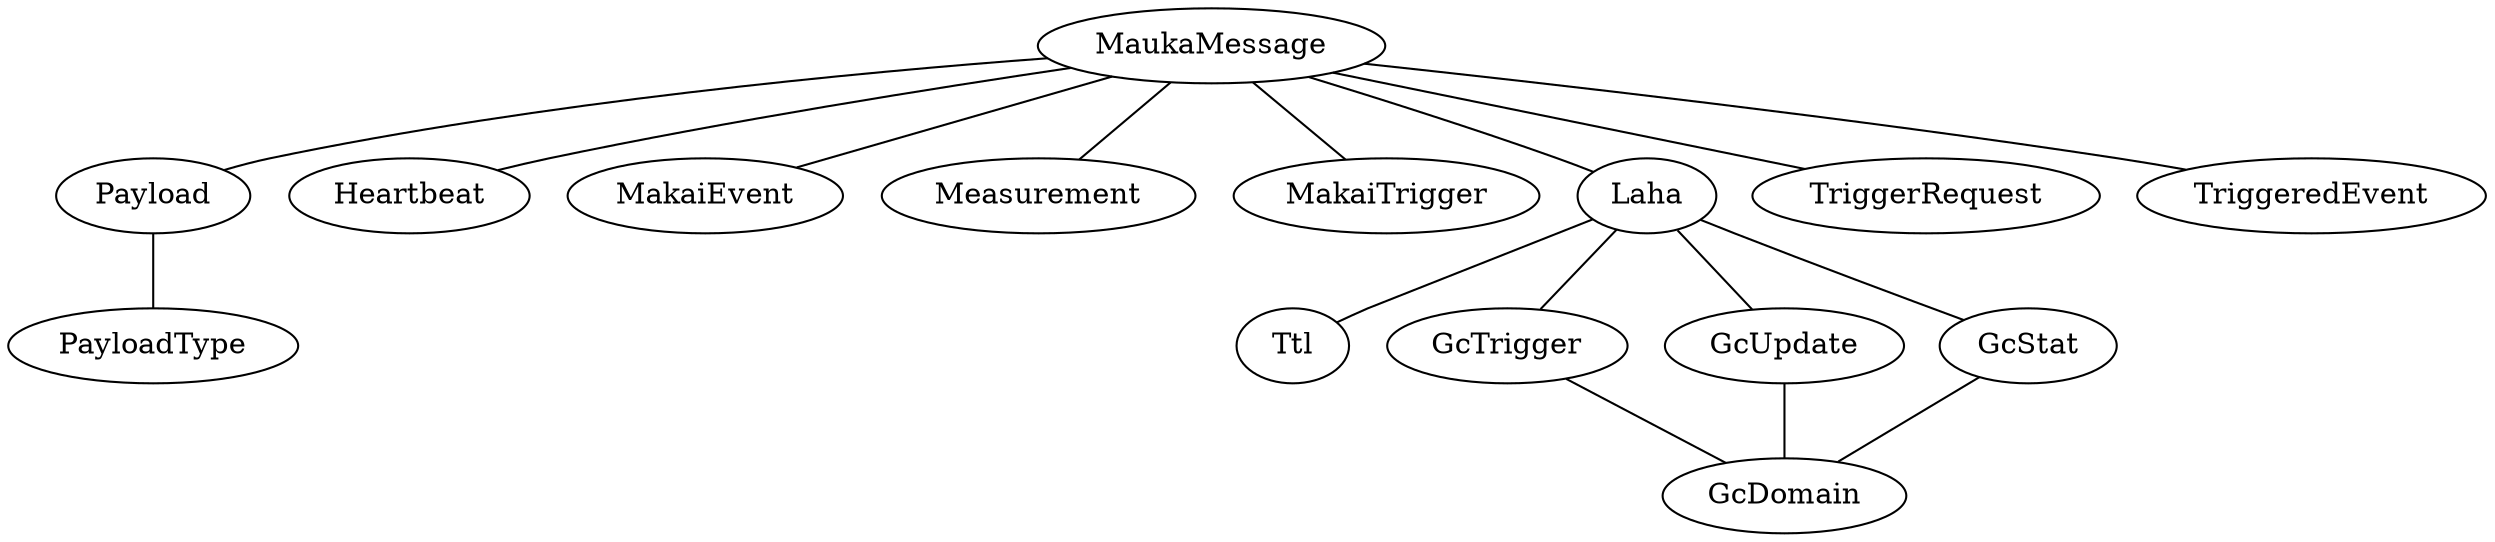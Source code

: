 graph MaukaMessages {
  MaukaMessage -- Payload
  MaukaMessage -- Heartbeat
  MaukaMessage -- MakaiEvent
  MaukaMessage -- Measurement
  MaukaMessage -- MakaiTrigger
  MaukaMessage -- Laha
  MaukaMessage -- TriggerRequest
  MaukaMessage -- TriggeredEvent

  Payload -- PayloadType

  Laha -- Ttl
  Laha -- GcTrigger
  Laha -- GcUpdate
  Laha -- GcStat

  GcTrigger -- GcDomain
  GcUpdate -- GcDomain
  GcStat -- GcDomain
}

